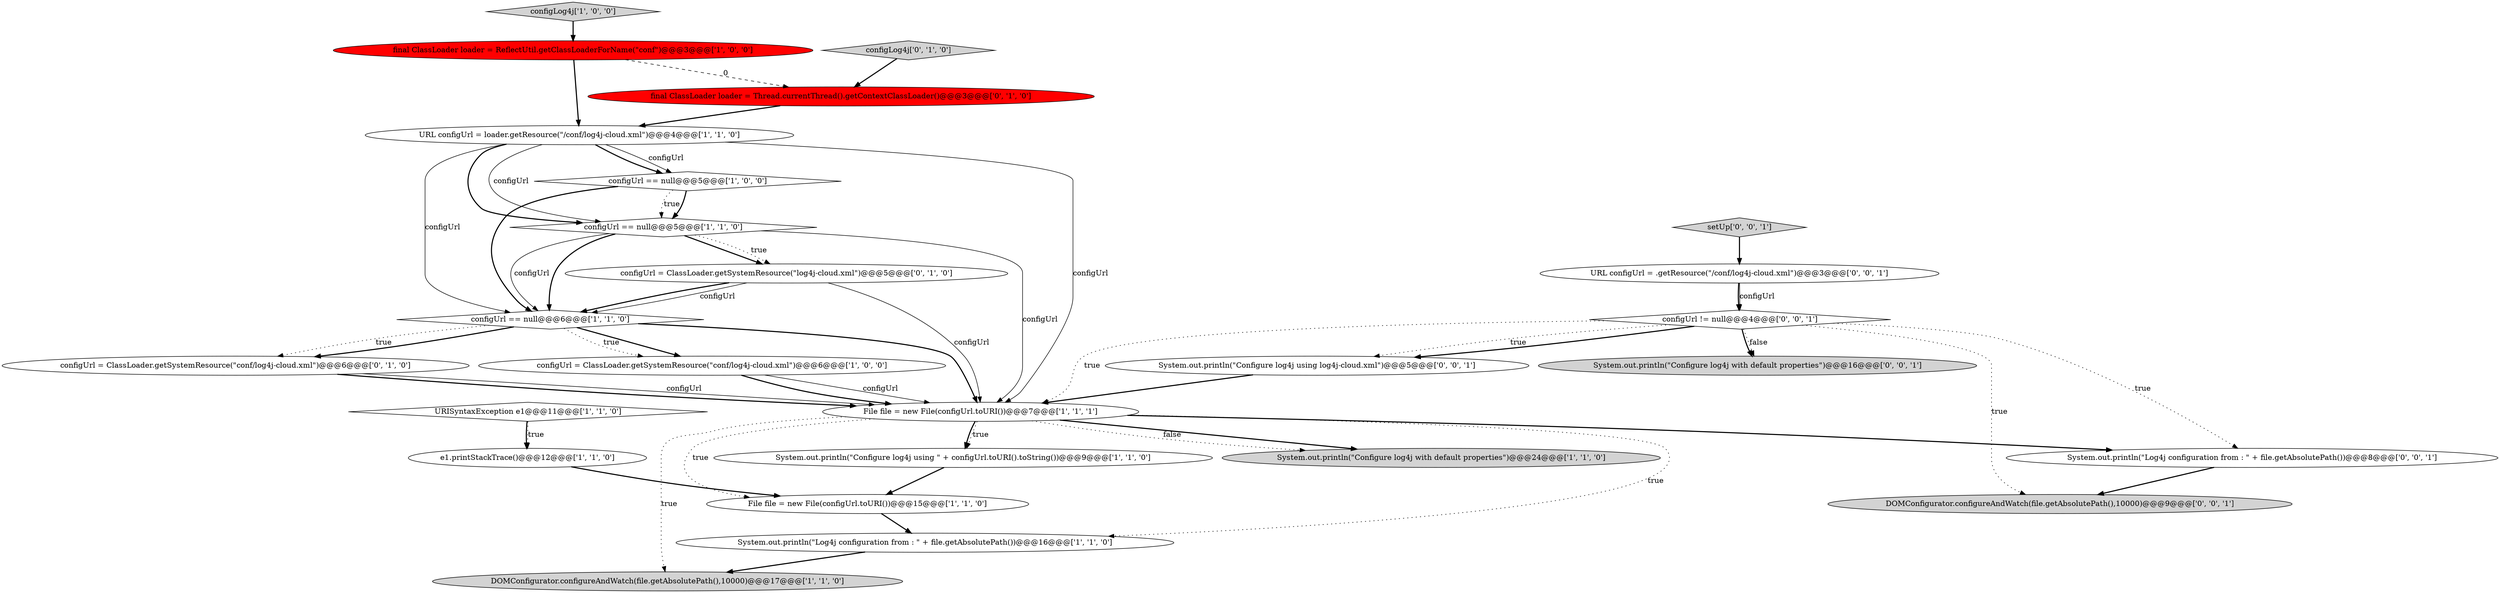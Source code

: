 digraph {
9 [style = filled, label = "configLog4j['1', '0', '0']", fillcolor = lightgray, shape = diamond image = "AAA0AAABBB1BBB"];
14 [style = filled, label = "System.out.println(\"Log4j configuration from : \" + file.getAbsolutePath())@@@16@@@['1', '1', '0']", fillcolor = white, shape = ellipse image = "AAA0AAABBB1BBB"];
17 [style = filled, label = "final ClassLoader loader = Thread.currentThread().getContextClassLoader()@@@3@@@['0', '1', '0']", fillcolor = red, shape = ellipse image = "AAA1AAABBB2BBB"];
10 [style = filled, label = "configUrl == null@@@5@@@['1', '1', '0']", fillcolor = white, shape = diamond image = "AAA0AAABBB1BBB"];
3 [style = filled, label = "configUrl == null@@@5@@@['1', '0', '0']", fillcolor = white, shape = diamond image = "AAA0AAABBB1BBB"];
8 [style = filled, label = "final ClassLoader loader = ReflectUtil.getClassLoaderForName(\"conf\")@@@3@@@['1', '0', '0']", fillcolor = red, shape = ellipse image = "AAA1AAABBB1BBB"];
4 [style = filled, label = "File file = new File(configUrl.toURI())@@@15@@@['1', '1', '0']", fillcolor = white, shape = ellipse image = "AAA0AAABBB1BBB"];
0 [style = filled, label = "configUrl = ClassLoader.getSystemResource(\"conf/log4j-cloud.xml\")@@@6@@@['1', '0', '0']", fillcolor = white, shape = ellipse image = "AAA0AAABBB1BBB"];
18 [style = filled, label = "configLog4j['0', '1', '0']", fillcolor = lightgray, shape = diamond image = "AAA0AAABBB2BBB"];
5 [style = filled, label = "System.out.println(\"Configure log4j with default properties\")@@@24@@@['1', '1', '0']", fillcolor = lightgray, shape = ellipse image = "AAA0AAABBB1BBB"];
22 [style = filled, label = "setUp['0', '0', '1']", fillcolor = lightgray, shape = diamond image = "AAA0AAABBB3BBB"];
24 [style = filled, label = "URL configUrl = .getResource(\"/conf/log4j-cloud.xml\")@@@3@@@['0', '0', '1']", fillcolor = white, shape = ellipse image = "AAA0AAABBB3BBB"];
2 [style = filled, label = "URL configUrl = loader.getResource(\"/conf/log4j-cloud.xml\")@@@4@@@['1', '1', '0']", fillcolor = white, shape = ellipse image = "AAA0AAABBB1BBB"];
19 [style = filled, label = "configUrl != null@@@4@@@['0', '0', '1']", fillcolor = white, shape = diamond image = "AAA0AAABBB3BBB"];
13 [style = filled, label = "e1.printStackTrace()@@@12@@@['1', '1', '0']", fillcolor = white, shape = ellipse image = "AAA0AAABBB1BBB"];
23 [style = filled, label = "System.out.println(\"Configure log4j with default properties\")@@@16@@@['0', '0', '1']", fillcolor = lightgray, shape = ellipse image = "AAA0AAABBB3BBB"];
21 [style = filled, label = "System.out.println(\"Log4j configuration from : \" + file.getAbsolutePath())@@@8@@@['0', '0', '1']", fillcolor = white, shape = ellipse image = "AAA0AAABBB3BBB"];
25 [style = filled, label = "DOMConfigurator.configureAndWatch(file.getAbsolutePath(),10000)@@@9@@@['0', '0', '1']", fillcolor = lightgray, shape = ellipse image = "AAA0AAABBB3BBB"];
6 [style = filled, label = "configUrl == null@@@6@@@['1', '1', '0']", fillcolor = white, shape = diamond image = "AAA0AAABBB1BBB"];
7 [style = filled, label = "DOMConfigurator.configureAndWatch(file.getAbsolutePath(),10000)@@@17@@@['1', '1', '0']", fillcolor = lightgray, shape = ellipse image = "AAA0AAABBB1BBB"];
11 [style = filled, label = "File file = new File(configUrl.toURI())@@@7@@@['1', '1', '1']", fillcolor = white, shape = ellipse image = "AAA0AAABBB1BBB"];
12 [style = filled, label = "System.out.println(\"Configure log4j using \" + configUrl.toURI().toString())@@@9@@@['1', '1', '0']", fillcolor = white, shape = ellipse image = "AAA0AAABBB1BBB"];
15 [style = filled, label = "configUrl = ClassLoader.getSystemResource(\"log4j-cloud.xml\")@@@5@@@['0', '1', '0']", fillcolor = white, shape = ellipse image = "AAA0AAABBB2BBB"];
16 [style = filled, label = "configUrl = ClassLoader.getSystemResource(\"conf/log4j-cloud.xml\")@@@6@@@['0', '1', '0']", fillcolor = white, shape = ellipse image = "AAA0AAABBB2BBB"];
20 [style = filled, label = "System.out.println(\"Configure log4j using log4j-cloud.xml\")@@@5@@@['0', '0', '1']", fillcolor = white, shape = ellipse image = "AAA0AAABBB3BBB"];
1 [style = filled, label = "URISyntaxException e1@@@11@@@['1', '1', '0']", fillcolor = white, shape = diamond image = "AAA0AAABBB1BBB"];
11->7 [style = dotted, label="true"];
10->11 [style = solid, label="configUrl"];
4->14 [style = bold, label=""];
2->11 [style = solid, label="configUrl"];
19->25 [style = dotted, label="true"];
16->11 [style = bold, label=""];
10->15 [style = bold, label=""];
24->19 [style = bold, label=""];
19->20 [style = dotted, label="true"];
19->20 [style = bold, label=""];
2->3 [style = bold, label=""];
11->21 [style = bold, label=""];
3->10 [style = dotted, label="true"];
11->12 [style = dotted, label="true"];
11->14 [style = dotted, label="true"];
18->17 [style = bold, label=""];
19->23 [style = dotted, label="false"];
0->11 [style = bold, label=""];
3->6 [style = bold, label=""];
11->12 [style = bold, label=""];
6->0 [style = bold, label=""];
15->6 [style = bold, label=""];
19->21 [style = dotted, label="true"];
11->4 [style = dotted, label="true"];
21->25 [style = bold, label=""];
2->3 [style = solid, label="configUrl"];
15->11 [style = solid, label="configUrl"];
9->8 [style = bold, label=""];
2->10 [style = bold, label=""];
24->19 [style = solid, label="configUrl"];
10->6 [style = bold, label=""];
1->13 [style = bold, label=""];
14->7 [style = bold, label=""];
10->15 [style = dotted, label="true"];
1->13 [style = dotted, label="true"];
16->11 [style = solid, label="configUrl"];
3->10 [style = bold, label=""];
11->5 [style = bold, label=""];
10->6 [style = solid, label="configUrl"];
0->11 [style = solid, label="configUrl"];
17->2 [style = bold, label=""];
8->2 [style = bold, label=""];
12->4 [style = bold, label=""];
6->16 [style = bold, label=""];
19->11 [style = dotted, label="true"];
19->23 [style = bold, label=""];
6->11 [style = bold, label=""];
2->10 [style = solid, label="configUrl"];
8->17 [style = dashed, label="0"];
11->5 [style = dotted, label="false"];
2->6 [style = solid, label="configUrl"];
22->24 [style = bold, label=""];
6->0 [style = dotted, label="true"];
15->6 [style = solid, label="configUrl"];
6->16 [style = dotted, label="true"];
20->11 [style = bold, label=""];
13->4 [style = bold, label=""];
}
